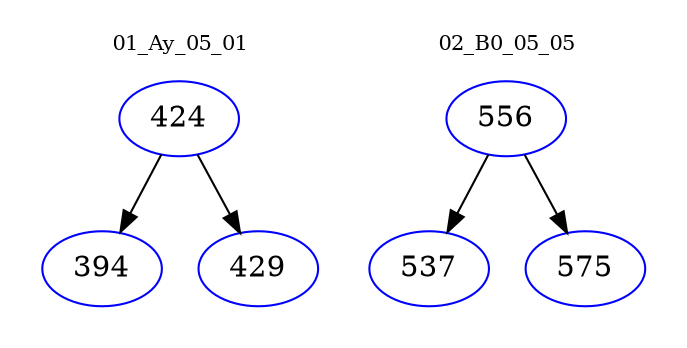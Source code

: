 digraph{
subgraph cluster_0 {
color = white
label = "01_Ay_05_01";
fontsize=10;
T0_424 [label="424", color="blue"]
T0_424 -> T0_394 [color="black"]
T0_394 [label="394", color="blue"]
T0_424 -> T0_429 [color="black"]
T0_429 [label="429", color="blue"]
}
subgraph cluster_1 {
color = white
label = "02_B0_05_05";
fontsize=10;
T1_556 [label="556", color="blue"]
T1_556 -> T1_537 [color="black"]
T1_537 [label="537", color="blue"]
T1_556 -> T1_575 [color="black"]
T1_575 [label="575", color="blue"]
}
}
